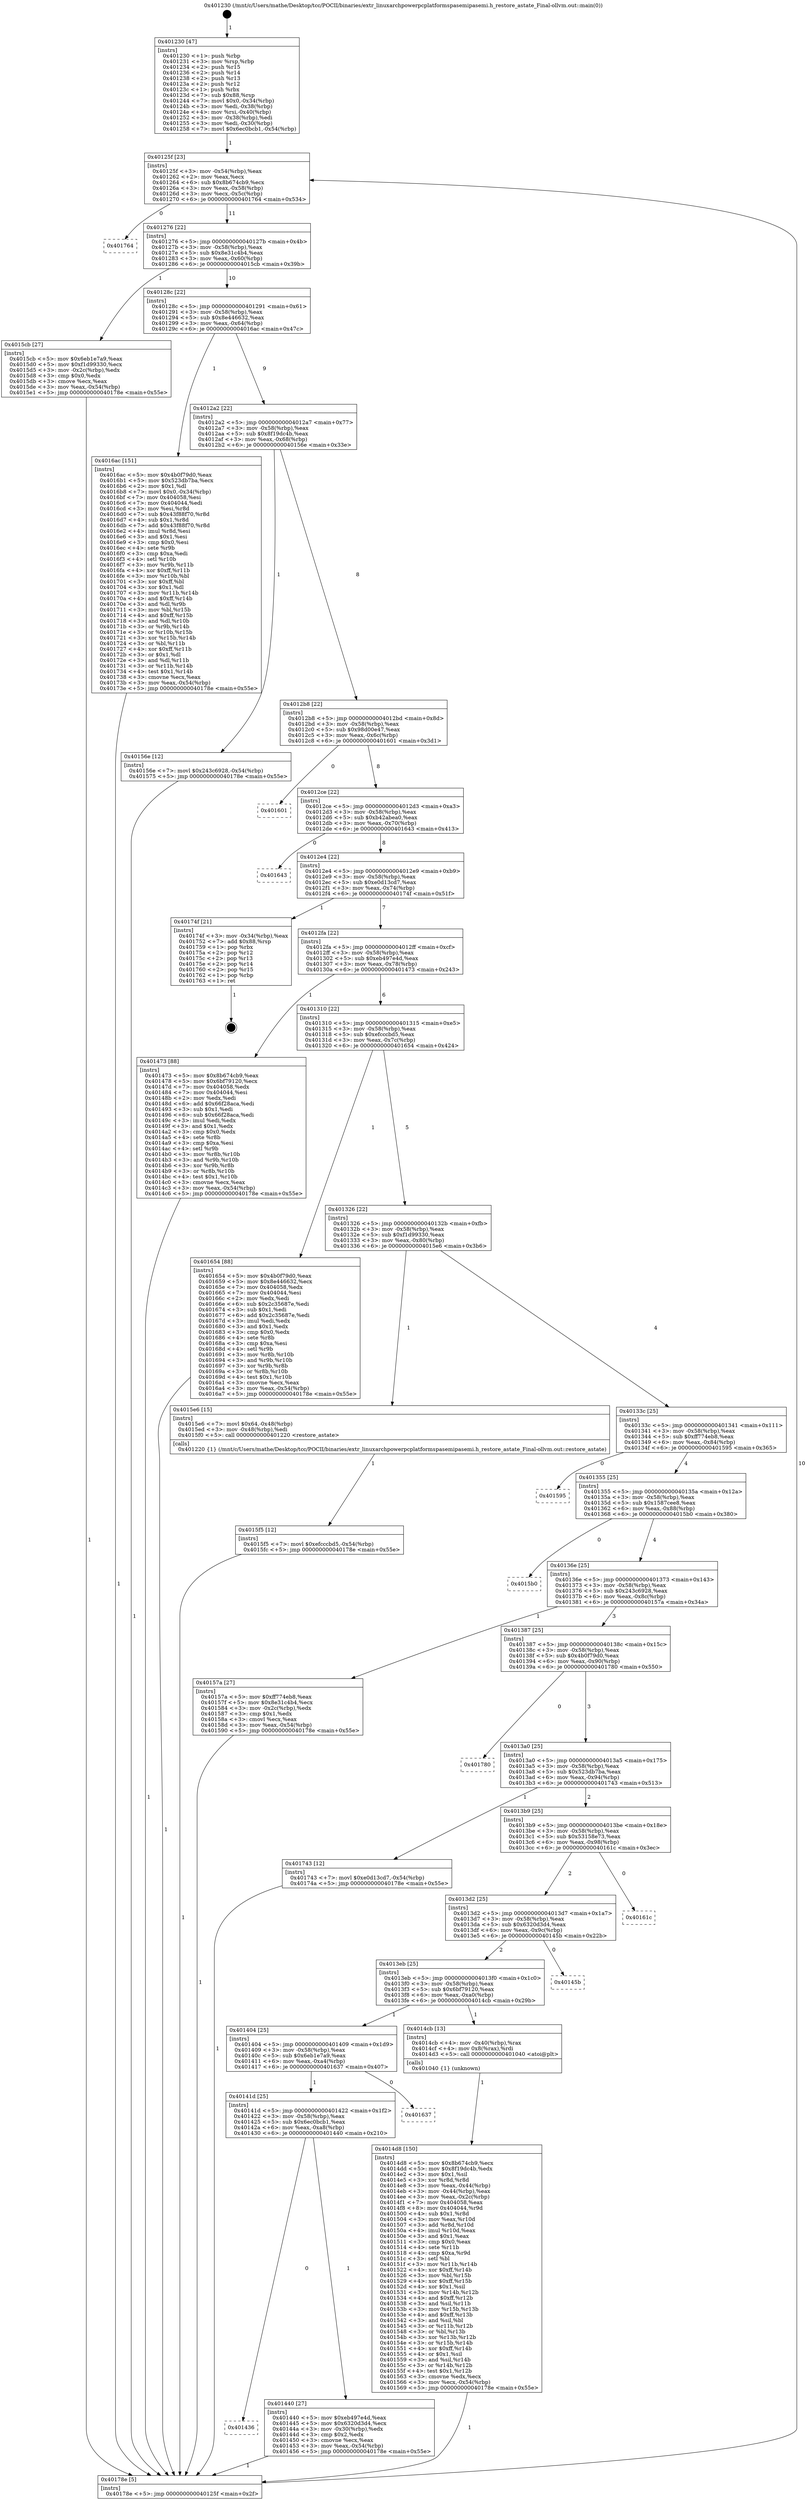 digraph "0x401230" {
  label = "0x401230 (/mnt/c/Users/mathe/Desktop/tcc/POCII/binaries/extr_linuxarchpowerpcplatformspasemipasemi.h_restore_astate_Final-ollvm.out::main(0))"
  labelloc = "t"
  node[shape=record]

  Entry [label="",width=0.3,height=0.3,shape=circle,fillcolor=black,style=filled]
  "0x40125f" [label="{
     0x40125f [23]\l
     | [instrs]\l
     &nbsp;&nbsp;0x40125f \<+3\>: mov -0x54(%rbp),%eax\l
     &nbsp;&nbsp;0x401262 \<+2\>: mov %eax,%ecx\l
     &nbsp;&nbsp;0x401264 \<+6\>: sub $0x8b674cb9,%ecx\l
     &nbsp;&nbsp;0x40126a \<+3\>: mov %eax,-0x58(%rbp)\l
     &nbsp;&nbsp;0x40126d \<+3\>: mov %ecx,-0x5c(%rbp)\l
     &nbsp;&nbsp;0x401270 \<+6\>: je 0000000000401764 \<main+0x534\>\l
  }"]
  "0x401764" [label="{
     0x401764\l
  }", style=dashed]
  "0x401276" [label="{
     0x401276 [22]\l
     | [instrs]\l
     &nbsp;&nbsp;0x401276 \<+5\>: jmp 000000000040127b \<main+0x4b\>\l
     &nbsp;&nbsp;0x40127b \<+3\>: mov -0x58(%rbp),%eax\l
     &nbsp;&nbsp;0x40127e \<+5\>: sub $0x8e31c4b4,%eax\l
     &nbsp;&nbsp;0x401283 \<+3\>: mov %eax,-0x60(%rbp)\l
     &nbsp;&nbsp;0x401286 \<+6\>: je 00000000004015cb \<main+0x39b\>\l
  }"]
  Exit [label="",width=0.3,height=0.3,shape=circle,fillcolor=black,style=filled,peripheries=2]
  "0x4015cb" [label="{
     0x4015cb [27]\l
     | [instrs]\l
     &nbsp;&nbsp;0x4015cb \<+5\>: mov $0x6eb1e7a9,%eax\l
     &nbsp;&nbsp;0x4015d0 \<+5\>: mov $0xf1d99330,%ecx\l
     &nbsp;&nbsp;0x4015d5 \<+3\>: mov -0x2c(%rbp),%edx\l
     &nbsp;&nbsp;0x4015d8 \<+3\>: cmp $0x0,%edx\l
     &nbsp;&nbsp;0x4015db \<+3\>: cmove %ecx,%eax\l
     &nbsp;&nbsp;0x4015de \<+3\>: mov %eax,-0x54(%rbp)\l
     &nbsp;&nbsp;0x4015e1 \<+5\>: jmp 000000000040178e \<main+0x55e\>\l
  }"]
  "0x40128c" [label="{
     0x40128c [22]\l
     | [instrs]\l
     &nbsp;&nbsp;0x40128c \<+5\>: jmp 0000000000401291 \<main+0x61\>\l
     &nbsp;&nbsp;0x401291 \<+3\>: mov -0x58(%rbp),%eax\l
     &nbsp;&nbsp;0x401294 \<+5\>: sub $0x8e446632,%eax\l
     &nbsp;&nbsp;0x401299 \<+3\>: mov %eax,-0x64(%rbp)\l
     &nbsp;&nbsp;0x40129c \<+6\>: je 00000000004016ac \<main+0x47c\>\l
  }"]
  "0x4015f5" [label="{
     0x4015f5 [12]\l
     | [instrs]\l
     &nbsp;&nbsp;0x4015f5 \<+7\>: movl $0xefcccbd5,-0x54(%rbp)\l
     &nbsp;&nbsp;0x4015fc \<+5\>: jmp 000000000040178e \<main+0x55e\>\l
  }"]
  "0x4016ac" [label="{
     0x4016ac [151]\l
     | [instrs]\l
     &nbsp;&nbsp;0x4016ac \<+5\>: mov $0x4b0f79d0,%eax\l
     &nbsp;&nbsp;0x4016b1 \<+5\>: mov $0x523db7ba,%ecx\l
     &nbsp;&nbsp;0x4016b6 \<+2\>: mov $0x1,%dl\l
     &nbsp;&nbsp;0x4016b8 \<+7\>: movl $0x0,-0x34(%rbp)\l
     &nbsp;&nbsp;0x4016bf \<+7\>: mov 0x404058,%esi\l
     &nbsp;&nbsp;0x4016c6 \<+7\>: mov 0x404044,%edi\l
     &nbsp;&nbsp;0x4016cd \<+3\>: mov %esi,%r8d\l
     &nbsp;&nbsp;0x4016d0 \<+7\>: sub $0x43f88f70,%r8d\l
     &nbsp;&nbsp;0x4016d7 \<+4\>: sub $0x1,%r8d\l
     &nbsp;&nbsp;0x4016db \<+7\>: add $0x43f88f70,%r8d\l
     &nbsp;&nbsp;0x4016e2 \<+4\>: imul %r8d,%esi\l
     &nbsp;&nbsp;0x4016e6 \<+3\>: and $0x1,%esi\l
     &nbsp;&nbsp;0x4016e9 \<+3\>: cmp $0x0,%esi\l
     &nbsp;&nbsp;0x4016ec \<+4\>: sete %r9b\l
     &nbsp;&nbsp;0x4016f0 \<+3\>: cmp $0xa,%edi\l
     &nbsp;&nbsp;0x4016f3 \<+4\>: setl %r10b\l
     &nbsp;&nbsp;0x4016f7 \<+3\>: mov %r9b,%r11b\l
     &nbsp;&nbsp;0x4016fa \<+4\>: xor $0xff,%r11b\l
     &nbsp;&nbsp;0x4016fe \<+3\>: mov %r10b,%bl\l
     &nbsp;&nbsp;0x401701 \<+3\>: xor $0xff,%bl\l
     &nbsp;&nbsp;0x401704 \<+3\>: xor $0x1,%dl\l
     &nbsp;&nbsp;0x401707 \<+3\>: mov %r11b,%r14b\l
     &nbsp;&nbsp;0x40170a \<+4\>: and $0xff,%r14b\l
     &nbsp;&nbsp;0x40170e \<+3\>: and %dl,%r9b\l
     &nbsp;&nbsp;0x401711 \<+3\>: mov %bl,%r15b\l
     &nbsp;&nbsp;0x401714 \<+4\>: and $0xff,%r15b\l
     &nbsp;&nbsp;0x401718 \<+3\>: and %dl,%r10b\l
     &nbsp;&nbsp;0x40171b \<+3\>: or %r9b,%r14b\l
     &nbsp;&nbsp;0x40171e \<+3\>: or %r10b,%r15b\l
     &nbsp;&nbsp;0x401721 \<+3\>: xor %r15b,%r14b\l
     &nbsp;&nbsp;0x401724 \<+3\>: or %bl,%r11b\l
     &nbsp;&nbsp;0x401727 \<+4\>: xor $0xff,%r11b\l
     &nbsp;&nbsp;0x40172b \<+3\>: or $0x1,%dl\l
     &nbsp;&nbsp;0x40172e \<+3\>: and %dl,%r11b\l
     &nbsp;&nbsp;0x401731 \<+3\>: or %r11b,%r14b\l
     &nbsp;&nbsp;0x401734 \<+4\>: test $0x1,%r14b\l
     &nbsp;&nbsp;0x401738 \<+3\>: cmovne %ecx,%eax\l
     &nbsp;&nbsp;0x40173b \<+3\>: mov %eax,-0x54(%rbp)\l
     &nbsp;&nbsp;0x40173e \<+5\>: jmp 000000000040178e \<main+0x55e\>\l
  }"]
  "0x4012a2" [label="{
     0x4012a2 [22]\l
     | [instrs]\l
     &nbsp;&nbsp;0x4012a2 \<+5\>: jmp 00000000004012a7 \<main+0x77\>\l
     &nbsp;&nbsp;0x4012a7 \<+3\>: mov -0x58(%rbp),%eax\l
     &nbsp;&nbsp;0x4012aa \<+5\>: sub $0x8f19dc4b,%eax\l
     &nbsp;&nbsp;0x4012af \<+3\>: mov %eax,-0x68(%rbp)\l
     &nbsp;&nbsp;0x4012b2 \<+6\>: je 000000000040156e \<main+0x33e\>\l
  }"]
  "0x4014d8" [label="{
     0x4014d8 [150]\l
     | [instrs]\l
     &nbsp;&nbsp;0x4014d8 \<+5\>: mov $0x8b674cb9,%ecx\l
     &nbsp;&nbsp;0x4014dd \<+5\>: mov $0x8f19dc4b,%edx\l
     &nbsp;&nbsp;0x4014e2 \<+3\>: mov $0x1,%sil\l
     &nbsp;&nbsp;0x4014e5 \<+3\>: xor %r8d,%r8d\l
     &nbsp;&nbsp;0x4014e8 \<+3\>: mov %eax,-0x44(%rbp)\l
     &nbsp;&nbsp;0x4014eb \<+3\>: mov -0x44(%rbp),%eax\l
     &nbsp;&nbsp;0x4014ee \<+3\>: mov %eax,-0x2c(%rbp)\l
     &nbsp;&nbsp;0x4014f1 \<+7\>: mov 0x404058,%eax\l
     &nbsp;&nbsp;0x4014f8 \<+8\>: mov 0x404044,%r9d\l
     &nbsp;&nbsp;0x401500 \<+4\>: sub $0x1,%r8d\l
     &nbsp;&nbsp;0x401504 \<+3\>: mov %eax,%r10d\l
     &nbsp;&nbsp;0x401507 \<+3\>: add %r8d,%r10d\l
     &nbsp;&nbsp;0x40150a \<+4\>: imul %r10d,%eax\l
     &nbsp;&nbsp;0x40150e \<+3\>: and $0x1,%eax\l
     &nbsp;&nbsp;0x401511 \<+3\>: cmp $0x0,%eax\l
     &nbsp;&nbsp;0x401514 \<+4\>: sete %r11b\l
     &nbsp;&nbsp;0x401518 \<+4\>: cmp $0xa,%r9d\l
     &nbsp;&nbsp;0x40151c \<+3\>: setl %bl\l
     &nbsp;&nbsp;0x40151f \<+3\>: mov %r11b,%r14b\l
     &nbsp;&nbsp;0x401522 \<+4\>: xor $0xff,%r14b\l
     &nbsp;&nbsp;0x401526 \<+3\>: mov %bl,%r15b\l
     &nbsp;&nbsp;0x401529 \<+4\>: xor $0xff,%r15b\l
     &nbsp;&nbsp;0x40152d \<+4\>: xor $0x1,%sil\l
     &nbsp;&nbsp;0x401531 \<+3\>: mov %r14b,%r12b\l
     &nbsp;&nbsp;0x401534 \<+4\>: and $0xff,%r12b\l
     &nbsp;&nbsp;0x401538 \<+3\>: and %sil,%r11b\l
     &nbsp;&nbsp;0x40153b \<+3\>: mov %r15b,%r13b\l
     &nbsp;&nbsp;0x40153e \<+4\>: and $0xff,%r13b\l
     &nbsp;&nbsp;0x401542 \<+3\>: and %sil,%bl\l
     &nbsp;&nbsp;0x401545 \<+3\>: or %r11b,%r12b\l
     &nbsp;&nbsp;0x401548 \<+3\>: or %bl,%r13b\l
     &nbsp;&nbsp;0x40154b \<+3\>: xor %r13b,%r12b\l
     &nbsp;&nbsp;0x40154e \<+3\>: or %r15b,%r14b\l
     &nbsp;&nbsp;0x401551 \<+4\>: xor $0xff,%r14b\l
     &nbsp;&nbsp;0x401555 \<+4\>: or $0x1,%sil\l
     &nbsp;&nbsp;0x401559 \<+3\>: and %sil,%r14b\l
     &nbsp;&nbsp;0x40155c \<+3\>: or %r14b,%r12b\l
     &nbsp;&nbsp;0x40155f \<+4\>: test $0x1,%r12b\l
     &nbsp;&nbsp;0x401563 \<+3\>: cmovne %edx,%ecx\l
     &nbsp;&nbsp;0x401566 \<+3\>: mov %ecx,-0x54(%rbp)\l
     &nbsp;&nbsp;0x401569 \<+5\>: jmp 000000000040178e \<main+0x55e\>\l
  }"]
  "0x40156e" [label="{
     0x40156e [12]\l
     | [instrs]\l
     &nbsp;&nbsp;0x40156e \<+7\>: movl $0x243c6928,-0x54(%rbp)\l
     &nbsp;&nbsp;0x401575 \<+5\>: jmp 000000000040178e \<main+0x55e\>\l
  }"]
  "0x4012b8" [label="{
     0x4012b8 [22]\l
     | [instrs]\l
     &nbsp;&nbsp;0x4012b8 \<+5\>: jmp 00000000004012bd \<main+0x8d\>\l
     &nbsp;&nbsp;0x4012bd \<+3\>: mov -0x58(%rbp),%eax\l
     &nbsp;&nbsp;0x4012c0 \<+5\>: sub $0x98d00e47,%eax\l
     &nbsp;&nbsp;0x4012c5 \<+3\>: mov %eax,-0x6c(%rbp)\l
     &nbsp;&nbsp;0x4012c8 \<+6\>: je 0000000000401601 \<main+0x3d1\>\l
  }"]
  "0x401230" [label="{
     0x401230 [47]\l
     | [instrs]\l
     &nbsp;&nbsp;0x401230 \<+1\>: push %rbp\l
     &nbsp;&nbsp;0x401231 \<+3\>: mov %rsp,%rbp\l
     &nbsp;&nbsp;0x401234 \<+2\>: push %r15\l
     &nbsp;&nbsp;0x401236 \<+2\>: push %r14\l
     &nbsp;&nbsp;0x401238 \<+2\>: push %r13\l
     &nbsp;&nbsp;0x40123a \<+2\>: push %r12\l
     &nbsp;&nbsp;0x40123c \<+1\>: push %rbx\l
     &nbsp;&nbsp;0x40123d \<+7\>: sub $0x88,%rsp\l
     &nbsp;&nbsp;0x401244 \<+7\>: movl $0x0,-0x34(%rbp)\l
     &nbsp;&nbsp;0x40124b \<+3\>: mov %edi,-0x38(%rbp)\l
     &nbsp;&nbsp;0x40124e \<+4\>: mov %rsi,-0x40(%rbp)\l
     &nbsp;&nbsp;0x401252 \<+3\>: mov -0x38(%rbp),%edi\l
     &nbsp;&nbsp;0x401255 \<+3\>: mov %edi,-0x30(%rbp)\l
     &nbsp;&nbsp;0x401258 \<+7\>: movl $0x6ec0bcb1,-0x54(%rbp)\l
  }"]
  "0x401601" [label="{
     0x401601\l
  }", style=dashed]
  "0x4012ce" [label="{
     0x4012ce [22]\l
     | [instrs]\l
     &nbsp;&nbsp;0x4012ce \<+5\>: jmp 00000000004012d3 \<main+0xa3\>\l
     &nbsp;&nbsp;0x4012d3 \<+3\>: mov -0x58(%rbp),%eax\l
     &nbsp;&nbsp;0x4012d6 \<+5\>: sub $0xb42abea0,%eax\l
     &nbsp;&nbsp;0x4012db \<+3\>: mov %eax,-0x70(%rbp)\l
     &nbsp;&nbsp;0x4012de \<+6\>: je 0000000000401643 \<main+0x413\>\l
  }"]
  "0x40178e" [label="{
     0x40178e [5]\l
     | [instrs]\l
     &nbsp;&nbsp;0x40178e \<+5\>: jmp 000000000040125f \<main+0x2f\>\l
  }"]
  "0x401643" [label="{
     0x401643\l
  }", style=dashed]
  "0x4012e4" [label="{
     0x4012e4 [22]\l
     | [instrs]\l
     &nbsp;&nbsp;0x4012e4 \<+5\>: jmp 00000000004012e9 \<main+0xb9\>\l
     &nbsp;&nbsp;0x4012e9 \<+3\>: mov -0x58(%rbp),%eax\l
     &nbsp;&nbsp;0x4012ec \<+5\>: sub $0xe0d13cd7,%eax\l
     &nbsp;&nbsp;0x4012f1 \<+3\>: mov %eax,-0x74(%rbp)\l
     &nbsp;&nbsp;0x4012f4 \<+6\>: je 000000000040174f \<main+0x51f\>\l
  }"]
  "0x401436" [label="{
     0x401436\l
  }", style=dashed]
  "0x40174f" [label="{
     0x40174f [21]\l
     | [instrs]\l
     &nbsp;&nbsp;0x40174f \<+3\>: mov -0x34(%rbp),%eax\l
     &nbsp;&nbsp;0x401752 \<+7\>: add $0x88,%rsp\l
     &nbsp;&nbsp;0x401759 \<+1\>: pop %rbx\l
     &nbsp;&nbsp;0x40175a \<+2\>: pop %r12\l
     &nbsp;&nbsp;0x40175c \<+2\>: pop %r13\l
     &nbsp;&nbsp;0x40175e \<+2\>: pop %r14\l
     &nbsp;&nbsp;0x401760 \<+2\>: pop %r15\l
     &nbsp;&nbsp;0x401762 \<+1\>: pop %rbp\l
     &nbsp;&nbsp;0x401763 \<+1\>: ret\l
  }"]
  "0x4012fa" [label="{
     0x4012fa [22]\l
     | [instrs]\l
     &nbsp;&nbsp;0x4012fa \<+5\>: jmp 00000000004012ff \<main+0xcf\>\l
     &nbsp;&nbsp;0x4012ff \<+3\>: mov -0x58(%rbp),%eax\l
     &nbsp;&nbsp;0x401302 \<+5\>: sub $0xeb497e4d,%eax\l
     &nbsp;&nbsp;0x401307 \<+3\>: mov %eax,-0x78(%rbp)\l
     &nbsp;&nbsp;0x40130a \<+6\>: je 0000000000401473 \<main+0x243\>\l
  }"]
  "0x401440" [label="{
     0x401440 [27]\l
     | [instrs]\l
     &nbsp;&nbsp;0x401440 \<+5\>: mov $0xeb497e4d,%eax\l
     &nbsp;&nbsp;0x401445 \<+5\>: mov $0x6320d3d4,%ecx\l
     &nbsp;&nbsp;0x40144a \<+3\>: mov -0x30(%rbp),%edx\l
     &nbsp;&nbsp;0x40144d \<+3\>: cmp $0x2,%edx\l
     &nbsp;&nbsp;0x401450 \<+3\>: cmovne %ecx,%eax\l
     &nbsp;&nbsp;0x401453 \<+3\>: mov %eax,-0x54(%rbp)\l
     &nbsp;&nbsp;0x401456 \<+5\>: jmp 000000000040178e \<main+0x55e\>\l
  }"]
  "0x401473" [label="{
     0x401473 [88]\l
     | [instrs]\l
     &nbsp;&nbsp;0x401473 \<+5\>: mov $0x8b674cb9,%eax\l
     &nbsp;&nbsp;0x401478 \<+5\>: mov $0x6bf79120,%ecx\l
     &nbsp;&nbsp;0x40147d \<+7\>: mov 0x404058,%edx\l
     &nbsp;&nbsp;0x401484 \<+7\>: mov 0x404044,%esi\l
     &nbsp;&nbsp;0x40148b \<+2\>: mov %edx,%edi\l
     &nbsp;&nbsp;0x40148d \<+6\>: add $0x66f28aca,%edi\l
     &nbsp;&nbsp;0x401493 \<+3\>: sub $0x1,%edi\l
     &nbsp;&nbsp;0x401496 \<+6\>: sub $0x66f28aca,%edi\l
     &nbsp;&nbsp;0x40149c \<+3\>: imul %edi,%edx\l
     &nbsp;&nbsp;0x40149f \<+3\>: and $0x1,%edx\l
     &nbsp;&nbsp;0x4014a2 \<+3\>: cmp $0x0,%edx\l
     &nbsp;&nbsp;0x4014a5 \<+4\>: sete %r8b\l
     &nbsp;&nbsp;0x4014a9 \<+3\>: cmp $0xa,%esi\l
     &nbsp;&nbsp;0x4014ac \<+4\>: setl %r9b\l
     &nbsp;&nbsp;0x4014b0 \<+3\>: mov %r8b,%r10b\l
     &nbsp;&nbsp;0x4014b3 \<+3\>: and %r9b,%r10b\l
     &nbsp;&nbsp;0x4014b6 \<+3\>: xor %r9b,%r8b\l
     &nbsp;&nbsp;0x4014b9 \<+3\>: or %r8b,%r10b\l
     &nbsp;&nbsp;0x4014bc \<+4\>: test $0x1,%r10b\l
     &nbsp;&nbsp;0x4014c0 \<+3\>: cmovne %ecx,%eax\l
     &nbsp;&nbsp;0x4014c3 \<+3\>: mov %eax,-0x54(%rbp)\l
     &nbsp;&nbsp;0x4014c6 \<+5\>: jmp 000000000040178e \<main+0x55e\>\l
  }"]
  "0x401310" [label="{
     0x401310 [22]\l
     | [instrs]\l
     &nbsp;&nbsp;0x401310 \<+5\>: jmp 0000000000401315 \<main+0xe5\>\l
     &nbsp;&nbsp;0x401315 \<+3\>: mov -0x58(%rbp),%eax\l
     &nbsp;&nbsp;0x401318 \<+5\>: sub $0xefcccbd5,%eax\l
     &nbsp;&nbsp;0x40131d \<+3\>: mov %eax,-0x7c(%rbp)\l
     &nbsp;&nbsp;0x401320 \<+6\>: je 0000000000401654 \<main+0x424\>\l
  }"]
  "0x40141d" [label="{
     0x40141d [25]\l
     | [instrs]\l
     &nbsp;&nbsp;0x40141d \<+5\>: jmp 0000000000401422 \<main+0x1f2\>\l
     &nbsp;&nbsp;0x401422 \<+3\>: mov -0x58(%rbp),%eax\l
     &nbsp;&nbsp;0x401425 \<+5\>: sub $0x6ec0bcb1,%eax\l
     &nbsp;&nbsp;0x40142a \<+6\>: mov %eax,-0xa8(%rbp)\l
     &nbsp;&nbsp;0x401430 \<+6\>: je 0000000000401440 \<main+0x210\>\l
  }"]
  "0x401654" [label="{
     0x401654 [88]\l
     | [instrs]\l
     &nbsp;&nbsp;0x401654 \<+5\>: mov $0x4b0f79d0,%eax\l
     &nbsp;&nbsp;0x401659 \<+5\>: mov $0x8e446632,%ecx\l
     &nbsp;&nbsp;0x40165e \<+7\>: mov 0x404058,%edx\l
     &nbsp;&nbsp;0x401665 \<+7\>: mov 0x404044,%esi\l
     &nbsp;&nbsp;0x40166c \<+2\>: mov %edx,%edi\l
     &nbsp;&nbsp;0x40166e \<+6\>: sub $0x2c35687e,%edi\l
     &nbsp;&nbsp;0x401674 \<+3\>: sub $0x1,%edi\l
     &nbsp;&nbsp;0x401677 \<+6\>: add $0x2c35687e,%edi\l
     &nbsp;&nbsp;0x40167d \<+3\>: imul %edi,%edx\l
     &nbsp;&nbsp;0x401680 \<+3\>: and $0x1,%edx\l
     &nbsp;&nbsp;0x401683 \<+3\>: cmp $0x0,%edx\l
     &nbsp;&nbsp;0x401686 \<+4\>: sete %r8b\l
     &nbsp;&nbsp;0x40168a \<+3\>: cmp $0xa,%esi\l
     &nbsp;&nbsp;0x40168d \<+4\>: setl %r9b\l
     &nbsp;&nbsp;0x401691 \<+3\>: mov %r8b,%r10b\l
     &nbsp;&nbsp;0x401694 \<+3\>: and %r9b,%r10b\l
     &nbsp;&nbsp;0x401697 \<+3\>: xor %r9b,%r8b\l
     &nbsp;&nbsp;0x40169a \<+3\>: or %r8b,%r10b\l
     &nbsp;&nbsp;0x40169d \<+4\>: test $0x1,%r10b\l
     &nbsp;&nbsp;0x4016a1 \<+3\>: cmovne %ecx,%eax\l
     &nbsp;&nbsp;0x4016a4 \<+3\>: mov %eax,-0x54(%rbp)\l
     &nbsp;&nbsp;0x4016a7 \<+5\>: jmp 000000000040178e \<main+0x55e\>\l
  }"]
  "0x401326" [label="{
     0x401326 [22]\l
     | [instrs]\l
     &nbsp;&nbsp;0x401326 \<+5\>: jmp 000000000040132b \<main+0xfb\>\l
     &nbsp;&nbsp;0x40132b \<+3\>: mov -0x58(%rbp),%eax\l
     &nbsp;&nbsp;0x40132e \<+5\>: sub $0xf1d99330,%eax\l
     &nbsp;&nbsp;0x401333 \<+3\>: mov %eax,-0x80(%rbp)\l
     &nbsp;&nbsp;0x401336 \<+6\>: je 00000000004015e6 \<main+0x3b6\>\l
  }"]
  "0x401637" [label="{
     0x401637\l
  }", style=dashed]
  "0x4015e6" [label="{
     0x4015e6 [15]\l
     | [instrs]\l
     &nbsp;&nbsp;0x4015e6 \<+7\>: movl $0x64,-0x48(%rbp)\l
     &nbsp;&nbsp;0x4015ed \<+3\>: mov -0x48(%rbp),%edi\l
     &nbsp;&nbsp;0x4015f0 \<+5\>: call 0000000000401220 \<restore_astate\>\l
     | [calls]\l
     &nbsp;&nbsp;0x401220 \{1\} (/mnt/c/Users/mathe/Desktop/tcc/POCII/binaries/extr_linuxarchpowerpcplatformspasemipasemi.h_restore_astate_Final-ollvm.out::restore_astate)\l
  }"]
  "0x40133c" [label="{
     0x40133c [25]\l
     | [instrs]\l
     &nbsp;&nbsp;0x40133c \<+5\>: jmp 0000000000401341 \<main+0x111\>\l
     &nbsp;&nbsp;0x401341 \<+3\>: mov -0x58(%rbp),%eax\l
     &nbsp;&nbsp;0x401344 \<+5\>: sub $0xff774eb8,%eax\l
     &nbsp;&nbsp;0x401349 \<+6\>: mov %eax,-0x84(%rbp)\l
     &nbsp;&nbsp;0x40134f \<+6\>: je 0000000000401595 \<main+0x365\>\l
  }"]
  "0x401404" [label="{
     0x401404 [25]\l
     | [instrs]\l
     &nbsp;&nbsp;0x401404 \<+5\>: jmp 0000000000401409 \<main+0x1d9\>\l
     &nbsp;&nbsp;0x401409 \<+3\>: mov -0x58(%rbp),%eax\l
     &nbsp;&nbsp;0x40140c \<+5\>: sub $0x6eb1e7a9,%eax\l
     &nbsp;&nbsp;0x401411 \<+6\>: mov %eax,-0xa4(%rbp)\l
     &nbsp;&nbsp;0x401417 \<+6\>: je 0000000000401637 \<main+0x407\>\l
  }"]
  "0x401595" [label="{
     0x401595\l
  }", style=dashed]
  "0x401355" [label="{
     0x401355 [25]\l
     | [instrs]\l
     &nbsp;&nbsp;0x401355 \<+5\>: jmp 000000000040135a \<main+0x12a\>\l
     &nbsp;&nbsp;0x40135a \<+3\>: mov -0x58(%rbp),%eax\l
     &nbsp;&nbsp;0x40135d \<+5\>: sub $0x1587cee8,%eax\l
     &nbsp;&nbsp;0x401362 \<+6\>: mov %eax,-0x88(%rbp)\l
     &nbsp;&nbsp;0x401368 \<+6\>: je 00000000004015b0 \<main+0x380\>\l
  }"]
  "0x4014cb" [label="{
     0x4014cb [13]\l
     | [instrs]\l
     &nbsp;&nbsp;0x4014cb \<+4\>: mov -0x40(%rbp),%rax\l
     &nbsp;&nbsp;0x4014cf \<+4\>: mov 0x8(%rax),%rdi\l
     &nbsp;&nbsp;0x4014d3 \<+5\>: call 0000000000401040 \<atoi@plt\>\l
     | [calls]\l
     &nbsp;&nbsp;0x401040 \{1\} (unknown)\l
  }"]
  "0x4015b0" [label="{
     0x4015b0\l
  }", style=dashed]
  "0x40136e" [label="{
     0x40136e [25]\l
     | [instrs]\l
     &nbsp;&nbsp;0x40136e \<+5\>: jmp 0000000000401373 \<main+0x143\>\l
     &nbsp;&nbsp;0x401373 \<+3\>: mov -0x58(%rbp),%eax\l
     &nbsp;&nbsp;0x401376 \<+5\>: sub $0x243c6928,%eax\l
     &nbsp;&nbsp;0x40137b \<+6\>: mov %eax,-0x8c(%rbp)\l
     &nbsp;&nbsp;0x401381 \<+6\>: je 000000000040157a \<main+0x34a\>\l
  }"]
  "0x4013eb" [label="{
     0x4013eb [25]\l
     | [instrs]\l
     &nbsp;&nbsp;0x4013eb \<+5\>: jmp 00000000004013f0 \<main+0x1c0\>\l
     &nbsp;&nbsp;0x4013f0 \<+3\>: mov -0x58(%rbp),%eax\l
     &nbsp;&nbsp;0x4013f3 \<+5\>: sub $0x6bf79120,%eax\l
     &nbsp;&nbsp;0x4013f8 \<+6\>: mov %eax,-0xa0(%rbp)\l
     &nbsp;&nbsp;0x4013fe \<+6\>: je 00000000004014cb \<main+0x29b\>\l
  }"]
  "0x40157a" [label="{
     0x40157a [27]\l
     | [instrs]\l
     &nbsp;&nbsp;0x40157a \<+5\>: mov $0xff774eb8,%eax\l
     &nbsp;&nbsp;0x40157f \<+5\>: mov $0x8e31c4b4,%ecx\l
     &nbsp;&nbsp;0x401584 \<+3\>: mov -0x2c(%rbp),%edx\l
     &nbsp;&nbsp;0x401587 \<+3\>: cmp $0x1,%edx\l
     &nbsp;&nbsp;0x40158a \<+3\>: cmovl %ecx,%eax\l
     &nbsp;&nbsp;0x40158d \<+3\>: mov %eax,-0x54(%rbp)\l
     &nbsp;&nbsp;0x401590 \<+5\>: jmp 000000000040178e \<main+0x55e\>\l
  }"]
  "0x401387" [label="{
     0x401387 [25]\l
     | [instrs]\l
     &nbsp;&nbsp;0x401387 \<+5\>: jmp 000000000040138c \<main+0x15c\>\l
     &nbsp;&nbsp;0x40138c \<+3\>: mov -0x58(%rbp),%eax\l
     &nbsp;&nbsp;0x40138f \<+5\>: sub $0x4b0f79d0,%eax\l
     &nbsp;&nbsp;0x401394 \<+6\>: mov %eax,-0x90(%rbp)\l
     &nbsp;&nbsp;0x40139a \<+6\>: je 0000000000401780 \<main+0x550\>\l
  }"]
  "0x40145b" [label="{
     0x40145b\l
  }", style=dashed]
  "0x401780" [label="{
     0x401780\l
  }", style=dashed]
  "0x4013a0" [label="{
     0x4013a0 [25]\l
     | [instrs]\l
     &nbsp;&nbsp;0x4013a0 \<+5\>: jmp 00000000004013a5 \<main+0x175\>\l
     &nbsp;&nbsp;0x4013a5 \<+3\>: mov -0x58(%rbp),%eax\l
     &nbsp;&nbsp;0x4013a8 \<+5\>: sub $0x523db7ba,%eax\l
     &nbsp;&nbsp;0x4013ad \<+6\>: mov %eax,-0x94(%rbp)\l
     &nbsp;&nbsp;0x4013b3 \<+6\>: je 0000000000401743 \<main+0x513\>\l
  }"]
  "0x4013d2" [label="{
     0x4013d2 [25]\l
     | [instrs]\l
     &nbsp;&nbsp;0x4013d2 \<+5\>: jmp 00000000004013d7 \<main+0x1a7\>\l
     &nbsp;&nbsp;0x4013d7 \<+3\>: mov -0x58(%rbp),%eax\l
     &nbsp;&nbsp;0x4013da \<+5\>: sub $0x6320d3d4,%eax\l
     &nbsp;&nbsp;0x4013df \<+6\>: mov %eax,-0x9c(%rbp)\l
     &nbsp;&nbsp;0x4013e5 \<+6\>: je 000000000040145b \<main+0x22b\>\l
  }"]
  "0x401743" [label="{
     0x401743 [12]\l
     | [instrs]\l
     &nbsp;&nbsp;0x401743 \<+7\>: movl $0xe0d13cd7,-0x54(%rbp)\l
     &nbsp;&nbsp;0x40174a \<+5\>: jmp 000000000040178e \<main+0x55e\>\l
  }"]
  "0x4013b9" [label="{
     0x4013b9 [25]\l
     | [instrs]\l
     &nbsp;&nbsp;0x4013b9 \<+5\>: jmp 00000000004013be \<main+0x18e\>\l
     &nbsp;&nbsp;0x4013be \<+3\>: mov -0x58(%rbp),%eax\l
     &nbsp;&nbsp;0x4013c1 \<+5\>: sub $0x53158e73,%eax\l
     &nbsp;&nbsp;0x4013c6 \<+6\>: mov %eax,-0x98(%rbp)\l
     &nbsp;&nbsp;0x4013cc \<+6\>: je 000000000040161c \<main+0x3ec\>\l
  }"]
  "0x40161c" [label="{
     0x40161c\l
  }", style=dashed]
  Entry -> "0x401230" [label=" 1"]
  "0x40125f" -> "0x401764" [label=" 0"]
  "0x40125f" -> "0x401276" [label=" 11"]
  "0x40174f" -> Exit [label=" 1"]
  "0x401276" -> "0x4015cb" [label=" 1"]
  "0x401276" -> "0x40128c" [label=" 10"]
  "0x401743" -> "0x40178e" [label=" 1"]
  "0x40128c" -> "0x4016ac" [label=" 1"]
  "0x40128c" -> "0x4012a2" [label=" 9"]
  "0x4016ac" -> "0x40178e" [label=" 1"]
  "0x4012a2" -> "0x40156e" [label=" 1"]
  "0x4012a2" -> "0x4012b8" [label=" 8"]
  "0x401654" -> "0x40178e" [label=" 1"]
  "0x4012b8" -> "0x401601" [label=" 0"]
  "0x4012b8" -> "0x4012ce" [label=" 8"]
  "0x4015f5" -> "0x40178e" [label=" 1"]
  "0x4012ce" -> "0x401643" [label=" 0"]
  "0x4012ce" -> "0x4012e4" [label=" 8"]
  "0x4015e6" -> "0x4015f5" [label=" 1"]
  "0x4012e4" -> "0x40174f" [label=" 1"]
  "0x4012e4" -> "0x4012fa" [label=" 7"]
  "0x4015cb" -> "0x40178e" [label=" 1"]
  "0x4012fa" -> "0x401473" [label=" 1"]
  "0x4012fa" -> "0x401310" [label=" 6"]
  "0x40157a" -> "0x40178e" [label=" 1"]
  "0x401310" -> "0x401654" [label=" 1"]
  "0x401310" -> "0x401326" [label=" 5"]
  "0x4014d8" -> "0x40178e" [label=" 1"]
  "0x401326" -> "0x4015e6" [label=" 1"]
  "0x401326" -> "0x40133c" [label=" 4"]
  "0x4014cb" -> "0x4014d8" [label=" 1"]
  "0x40133c" -> "0x401595" [label=" 0"]
  "0x40133c" -> "0x401355" [label=" 4"]
  "0x40178e" -> "0x40125f" [label=" 10"]
  "0x401355" -> "0x4015b0" [label=" 0"]
  "0x401355" -> "0x40136e" [label=" 4"]
  "0x401230" -> "0x40125f" [label=" 1"]
  "0x40136e" -> "0x40157a" [label=" 1"]
  "0x40136e" -> "0x401387" [label=" 3"]
  "0x40141d" -> "0x401436" [label=" 0"]
  "0x401387" -> "0x401780" [label=" 0"]
  "0x401387" -> "0x4013a0" [label=" 3"]
  "0x40141d" -> "0x401440" [label=" 1"]
  "0x4013a0" -> "0x401743" [label=" 1"]
  "0x4013a0" -> "0x4013b9" [label=" 2"]
  "0x401404" -> "0x40141d" [label=" 1"]
  "0x4013b9" -> "0x40161c" [label=" 0"]
  "0x4013b9" -> "0x4013d2" [label=" 2"]
  "0x40156e" -> "0x40178e" [label=" 1"]
  "0x4013d2" -> "0x40145b" [label=" 0"]
  "0x4013d2" -> "0x4013eb" [label=" 2"]
  "0x401440" -> "0x40178e" [label=" 1"]
  "0x4013eb" -> "0x4014cb" [label=" 1"]
  "0x4013eb" -> "0x401404" [label=" 1"]
  "0x401473" -> "0x40178e" [label=" 1"]
  "0x401404" -> "0x401637" [label=" 0"]
}
